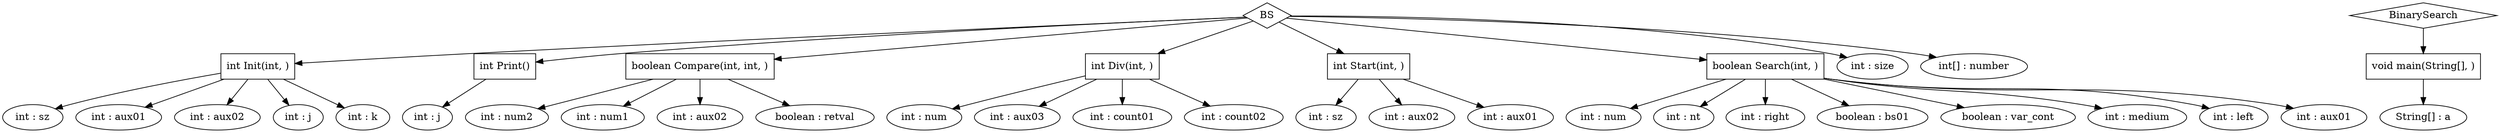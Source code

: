 digraph BinarySearch {
"0x7fffcb83e4c8" [label=BS shape=diamond]
"0x7fffcb831898" [label="int Init(int, )" shape=box]
"0x7fffcb83ac78" [label="int : sz"]
"0x7fffcb831898" -> "0x7fffcb83ac78"
"0x7fffcb83aef8" [label="int : aux01"]
"0x7fffcb831898" -> "0x7fffcb83aef8"
"0x7fffcb83ae38" [label="int : aux02"]
"0x7fffcb831898" -> "0x7fffcb83ae38"
"0x7fffcb83ad18" [label="int : j"]
"0x7fffcb831898" -> "0x7fffcb83ad18"
"0x7fffcb83adb8" [label="int : k"]
"0x7fffcb831898" -> "0x7fffcb83adb8"
"0x7fffcb83e4c8" -> "0x7fffcb831898"
"0x7fffcb831498" [label="int Print()" shape=box]
"0x7fffcb83aba8" [label="int : j"]
"0x7fffcb831498" -> "0x7fffcb83aba8"
"0x7fffcb83e4c8" -> "0x7fffcb831498"
"0x7fffcb830f68" [label="boolean Compare(int, int, )" shape=box]
"0x7fffcb83aa28" [label="int : num2"]
"0x7fffcb830f68" -> "0x7fffcb83aa28"
"0x7fffcb83a9a8" [label="int : num1"]
"0x7fffcb830f68" -> "0x7fffcb83a9a8"
"0x7fffcb83ab28" [label="int : aux02"]
"0x7fffcb830f68" -> "0x7fffcb83ab28"
"0x7fffcb83aaa8" [label="boolean : retval"]
"0x7fffcb830f68" -> "0x7fffcb83aaa8"
"0x7fffcb83e4c8" -> "0x7fffcb830f68"
"0x7fffcb8309a8" [label="int Div(int, )" shape=box]
"0x7fffcb8371d8" [label="int : num"]
"0x7fffcb8309a8" -> "0x7fffcb8371d8"
"0x7fffcb83a888" [label="int : aux03"]
"0x7fffcb8309a8" -> "0x7fffcb83a888"
"0x7fffcb837258" [label="int : count01"]
"0x7fffcb8309a8" -> "0x7fffcb837258"
"0x7fffcb8372f8" [label="int : count02"]
"0x7fffcb8309a8" -> "0x7fffcb8372f8"
"0x7fffcb83e4c8" -> "0x7fffcb8309a8"
"0x7fffcb841e48" [label="int Start(int, )" shape=box]
"0x7fffcb836a38" [label="int : sz"]
"0x7fffcb841e48" -> "0x7fffcb836a38"
"0x7fffcb836c08" [label="int : aux02"]
"0x7fffcb841e48" -> "0x7fffcb836c08"
"0x7fffcb836ab8" [label="int : aux01"]
"0x7fffcb841e48" -> "0x7fffcb836ab8"
"0x7fffcb83e4c8" -> "0x7fffcb841e48"
"0x7fffcb8392e8" [label="boolean Search(int, )" shape=box]
"0x7fffcb836d38" [label="int : num"]
"0x7fffcb8392e8" -> "0x7fffcb836d38"
"0x7fffcb8370f8" [label="int : nt"]
"0x7fffcb8392e8" -> "0x7fffcb8370f8"
"0x7fffcb836e78" [label="int : right"]
"0x7fffcb8392e8" -> "0x7fffcb836e78"
"0x7fffcb836dd8" [label="boolean : bs01"]
"0x7fffcb8392e8" -> "0x7fffcb836dd8"
"0x7fffcb836f78" [label="boolean : var_cont"]
"0x7fffcb8392e8" -> "0x7fffcb836f78"
"0x7fffcb836ff8" [label="int : medium"]
"0x7fffcb8392e8" -> "0x7fffcb836ff8"
"0x7fffcb836ef8" [label="int : left"]
"0x7fffcb8392e8" -> "0x7fffcb836ef8"
"0x7fffcb837078" [label="int : aux01"]
"0x7fffcb8392e8" -> "0x7fffcb837078"
"0x7fffcb83e4c8" -> "0x7fffcb8392e8"
"0x7fffcb83aff8" [label="int : size"]
"0x7fffcb83e4c8" -> "0x7fffcb83aff8"
"0x7fffcb83af78" [label="int[] : number"]
"0x7fffcb83e4c8" -> "0x7fffcb83af78"
"0x7fffcb844628" [label=BinarySearch shape=diamond]
"0x7fffcb842218" [label="void main(String[], )" shape=box]
"0x7fffcb836928" [label="String[] : a"]
"0x7fffcb842218" -> "0x7fffcb836928"
"0x7fffcb844628" -> "0x7fffcb842218"
}
